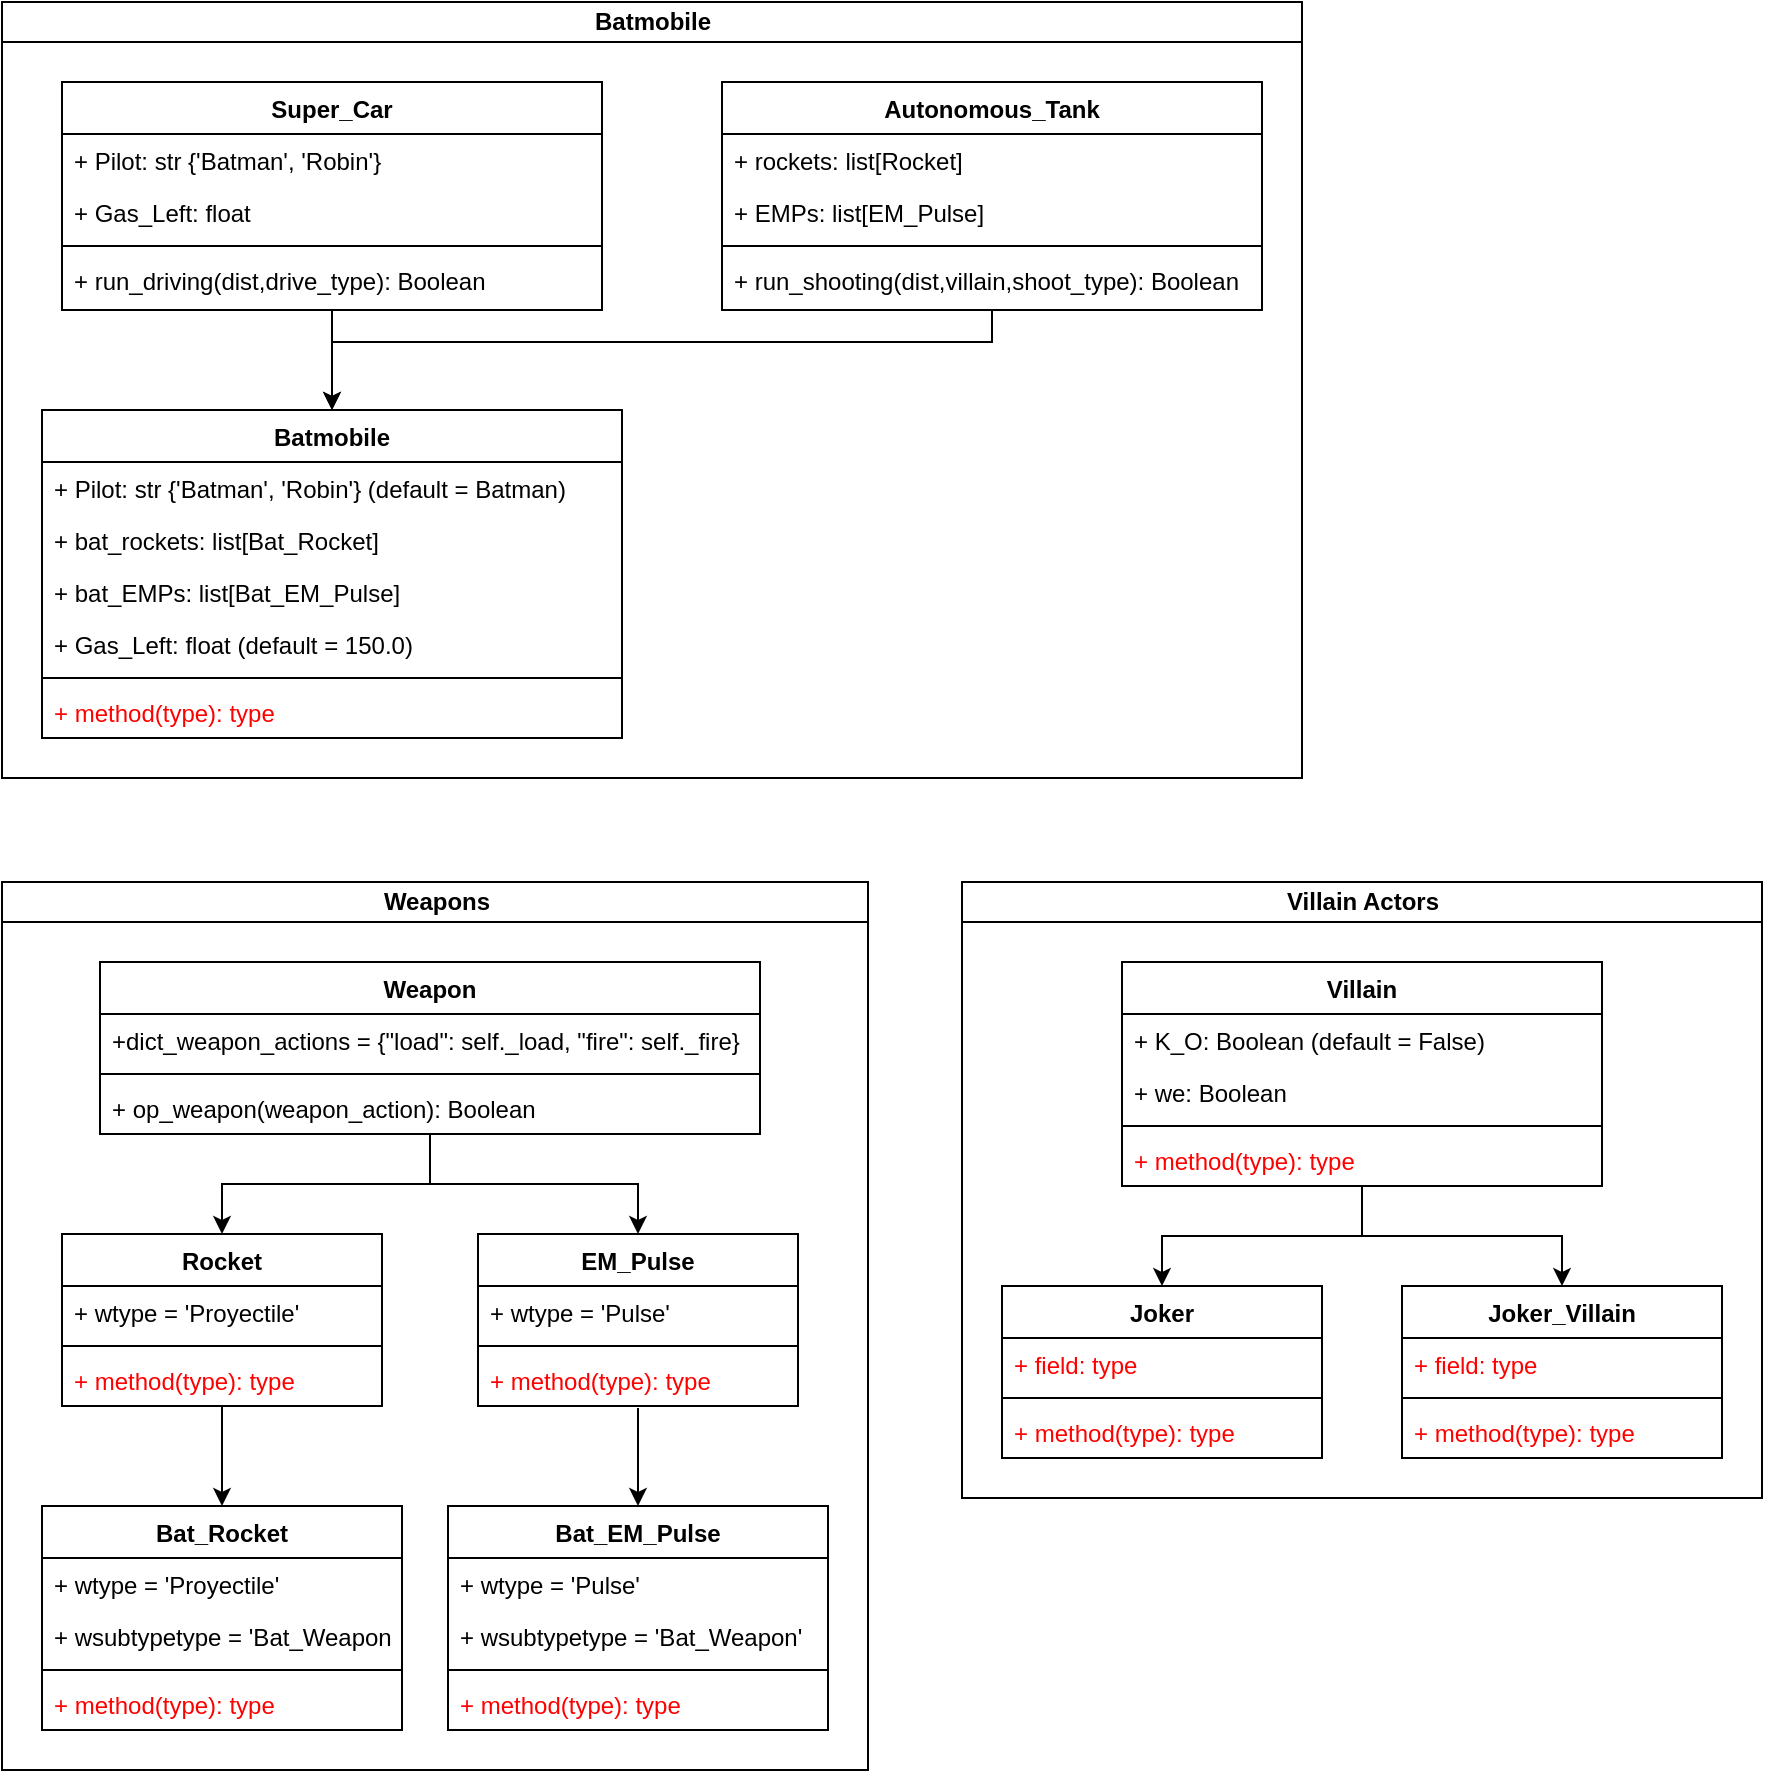 <mxfile version="13.7.9" type="device"><diagram id="ue3TGciQK1r15YZxMYVg" name="Page-1"><mxGraphModel dx="1086" dy="1135" grid="1" gridSize="10" guides="1" tooltips="1" connect="1" arrows="1" fold="1" page="1" pageScale="1" pageWidth="1169" pageHeight="827" math="0" shadow="0"><root><mxCell id="0"/><mxCell id="1" parent="0"/><mxCell id="WSijbBNQdoImx1uwd8uo-1" value="Villain Actors" style="swimlane;html=1;startSize=20;horizontal=1;childLayout=treeLayout;horizontalTree=0;resizable=0;containerType=tree;" parent="1" vertex="1"><mxGeometry x="560" y="480" width="400" height="308" as="geometry"/></mxCell><mxCell id="n3JSpxr0AJeAJsP76DQy-19" style="edgeStyle=orthogonalEdgeStyle;rounded=0;orthogonalLoop=1;jettySize=auto;html=1;entryX=0.5;entryY=0;entryDx=0;entryDy=0;" edge="1" parent="WSijbBNQdoImx1uwd8uo-1" source="ACzzGJFDkgYG3LNb6U-U-13" target="WSijbBNQdoImx1uwd8uo-76"><mxGeometry relative="1" as="geometry"/></mxCell><mxCell id="n3JSpxr0AJeAJsP76DQy-20" style="edgeStyle=orthogonalEdgeStyle;rounded=0;orthogonalLoop=1;jettySize=auto;html=1;" edge="1" parent="WSijbBNQdoImx1uwd8uo-1" source="ACzzGJFDkgYG3LNb6U-U-13" target="oelmLWVL9KXARIqWcuO6-8"><mxGeometry relative="1" as="geometry"/></mxCell><mxCell id="ACzzGJFDkgYG3LNb6U-U-13" value="Villain" style="swimlane;fontStyle=1;align=center;verticalAlign=top;childLayout=stackLayout;horizontal=1;startSize=26;horizontalStack=0;resizeParent=1;resizeParentMax=0;resizeLast=0;collapsible=1;marginBottom=0;" parent="WSijbBNQdoImx1uwd8uo-1" vertex="1"><mxGeometry x="80" y="40" width="240" height="112" as="geometry"/></mxCell><mxCell id="ACzzGJFDkgYG3LNb6U-U-19" value="+ K_O: Boolean (default = False)" style="text;strokeColor=none;fillColor=none;align=left;verticalAlign=top;spacingLeft=4;spacingRight=4;overflow=hidden;rotatable=0;points=[[0,0.5],[1,0.5]];portConstraint=eastwest;fontColor=#000000;labelBackgroundColor=#ffffff;" parent="ACzzGJFDkgYG3LNb6U-U-13" vertex="1"><mxGeometry y="26" width="240" height="26" as="geometry"/></mxCell><mxCell id="ACzzGJFDkgYG3LNb6U-U-14" value="+ we: Boolean" style="text;strokeColor=none;fillColor=none;align=left;verticalAlign=top;spacingLeft=4;spacingRight=4;overflow=hidden;rotatable=0;points=[[0,0.5],[1,0.5]];portConstraint=eastwest;fontColor=#000000;labelBackgroundColor=#ffffff;" parent="ACzzGJFDkgYG3LNb6U-U-13" vertex="1"><mxGeometry y="52" width="240" height="26" as="geometry"/></mxCell><mxCell id="ACzzGJFDkgYG3LNb6U-U-16" value="" style="line;strokeWidth=1;fillColor=none;align=left;verticalAlign=middle;spacingTop=-1;spacingLeft=3;spacingRight=3;rotatable=0;labelPosition=right;points=[];portConstraint=eastwest;" parent="ACzzGJFDkgYG3LNb6U-U-13" vertex="1"><mxGeometry y="78" width="240" height="8" as="geometry"/></mxCell><mxCell id="ACzzGJFDkgYG3LNb6U-U-17" value="+ method(type): type" style="text;strokeColor=none;fillColor=none;align=left;verticalAlign=top;spacingLeft=4;spacingRight=4;overflow=hidden;rotatable=0;points=[[0,0.5],[1,0.5]];portConstraint=eastwest;fontColor=#FF0000;" parent="ACzzGJFDkgYG3LNb6U-U-13" vertex="1"><mxGeometry y="86" width="240" height="26" as="geometry"/></mxCell><mxCell id="oelmLWVL9KXARIqWcuO6-8" value="Joker_Villain" style="swimlane;fontStyle=1;align=center;verticalAlign=top;childLayout=stackLayout;horizontal=1;startSize=26;horizontalStack=0;resizeParent=1;resizeParentMax=0;resizeLast=0;collapsible=1;marginBottom=0;" parent="WSijbBNQdoImx1uwd8uo-1" vertex="1"><mxGeometry x="220" y="202" width="160" height="86" as="geometry"/></mxCell><mxCell id="g_hPuF19gZwy0TG3r95c-6" value="+ field: type" style="text;strokeColor=none;fillColor=none;align=left;verticalAlign=top;spacingLeft=4;spacingRight=4;overflow=hidden;rotatable=0;points=[[0,0.5],[1,0.5]];portConstraint=eastwest;fontColor=#FF0000;" parent="oelmLWVL9KXARIqWcuO6-8" vertex="1"><mxGeometry y="26" width="160" height="26" as="geometry"/></mxCell><mxCell id="oelmLWVL9KXARIqWcuO6-11" value="" style="line;strokeWidth=1;fillColor=none;align=left;verticalAlign=middle;spacingTop=-1;spacingLeft=3;spacingRight=3;rotatable=0;labelPosition=right;points=[];portConstraint=eastwest;" parent="oelmLWVL9KXARIqWcuO6-8" vertex="1"><mxGeometry y="52" width="160" height="8" as="geometry"/></mxCell><mxCell id="oelmLWVL9KXARIqWcuO6-12" value="+ method(type): type" style="text;strokeColor=none;fillColor=none;align=left;verticalAlign=top;spacingLeft=4;spacingRight=4;overflow=hidden;rotatable=0;points=[[0,0.5],[1,0.5]];portConstraint=eastwest;fontColor=#FF0000;" parent="oelmLWVL9KXARIqWcuO6-8" vertex="1"><mxGeometry y="60" width="160" height="26" as="geometry"/></mxCell><mxCell id="WSijbBNQdoImx1uwd8uo-76" value="Joker" style="swimlane;fontStyle=1;align=center;verticalAlign=top;childLayout=stackLayout;horizontal=1;startSize=26;horizontalStack=0;resizeParent=1;resizeParentMax=0;resizeLast=0;collapsible=1;marginBottom=0;" parent="WSijbBNQdoImx1uwd8uo-1" vertex="1"><mxGeometry x="20" y="202" width="160" height="86" as="geometry"/></mxCell><mxCell id="g_hPuF19gZwy0TG3r95c-5" value="+ field: type" style="text;strokeColor=none;fillColor=none;align=left;verticalAlign=top;spacingLeft=4;spacingRight=4;overflow=hidden;rotatable=0;points=[[0,0.5],[1,0.5]];portConstraint=eastwest;fontColor=#FF0000;" parent="WSijbBNQdoImx1uwd8uo-76" vertex="1"><mxGeometry y="26" width="160" height="26" as="geometry"/></mxCell><mxCell id="WSijbBNQdoImx1uwd8uo-78" value="" style="line;strokeWidth=1;fillColor=none;align=left;verticalAlign=middle;spacingTop=-1;spacingLeft=3;spacingRight=3;rotatable=0;labelPosition=right;points=[];portConstraint=eastwest;" parent="WSijbBNQdoImx1uwd8uo-76" vertex="1"><mxGeometry y="52" width="160" height="8" as="geometry"/></mxCell><mxCell id="WSijbBNQdoImx1uwd8uo-79" value="+ method(type): type" style="text;strokeColor=none;fillColor=none;align=left;verticalAlign=top;spacingLeft=4;spacingRight=4;overflow=hidden;rotatable=0;points=[[0,0.5],[1,0.5]];portConstraint=eastwest;fontColor=#FF0000;" parent="WSijbBNQdoImx1uwd8uo-76" vertex="1"><mxGeometry y="60" width="160" height="26" as="geometry"/></mxCell><mxCell id="WSijbBNQdoImx1uwd8uo-7" value="Weapons" style="swimlane;html=1;startSize=20;horizontal=1;childLayout=treeLayout;horizontalTree=0;resizable=0;containerType=tree;" parent="1" vertex="1"><mxGeometry x="80" y="480" width="433" height="444" as="geometry"/></mxCell><mxCell id="n3JSpxr0AJeAJsP76DQy-13" style="edgeStyle=orthogonalEdgeStyle;rounded=0;orthogonalLoop=1;jettySize=auto;html=1;entryX=0.5;entryY=0;entryDx=0;entryDy=0;" edge="1" parent="WSijbBNQdoImx1uwd8uo-7" source="ACzzGJFDkgYG3LNb6U-U-9" target="WSijbBNQdoImx1uwd8uo-65"><mxGeometry relative="1" as="geometry"/></mxCell><mxCell id="n3JSpxr0AJeAJsP76DQy-14" style="edgeStyle=orthogonalEdgeStyle;rounded=0;orthogonalLoop=1;jettySize=auto;html=1;entryX=0.5;entryY=0;entryDx=0;entryDy=0;" edge="1" parent="WSijbBNQdoImx1uwd8uo-7" source="ACzzGJFDkgYG3LNb6U-U-9" target="WSijbBNQdoImx1uwd8uo-69"><mxGeometry relative="1" as="geometry"/></mxCell><mxCell id="ACzzGJFDkgYG3LNb6U-U-9" value="Weapon" style="swimlane;fontStyle=1;align=center;verticalAlign=top;childLayout=stackLayout;horizontal=1;startSize=26;horizontalStack=0;resizeParent=1;resizeParentMax=0;resizeLast=0;collapsible=1;marginBottom=0;" parent="WSijbBNQdoImx1uwd8uo-7" vertex="1"><mxGeometry x="49" y="40" width="330" height="86" as="geometry"/></mxCell><mxCell id="ACzzGJFDkgYG3LNb6U-U-10" value="+dict_weapon_actions = {&quot;load&quot;: self._load, &quot;fire&quot;: self._fire}" style="text;strokeColor=none;fillColor=none;align=left;verticalAlign=top;spacingLeft=4;spacingRight=4;overflow=hidden;rotatable=0;points=[[0,0.5],[1,0.5]];portConstraint=eastwest;" parent="ACzzGJFDkgYG3LNb6U-U-9" vertex="1"><mxGeometry y="26" width="330" height="26" as="geometry"/></mxCell><mxCell id="ACzzGJFDkgYG3LNb6U-U-11" value="" style="line;strokeWidth=1;fillColor=none;align=left;verticalAlign=middle;spacingTop=-1;spacingLeft=3;spacingRight=3;rotatable=0;labelPosition=right;points=[];portConstraint=eastwest;" parent="ACzzGJFDkgYG3LNb6U-U-9" vertex="1"><mxGeometry y="52" width="330" height="8" as="geometry"/></mxCell><mxCell id="ACzzGJFDkgYG3LNb6U-U-12" value="+ op_weapon(weapon_action): Boolean" style="text;strokeColor=none;fillColor=none;align=left;verticalAlign=top;spacingLeft=4;spacingRight=4;overflow=hidden;rotatable=0;points=[[0,0.5],[1,0.5]];portConstraint=eastwest;" parent="ACzzGJFDkgYG3LNb6U-U-9" vertex="1"><mxGeometry y="60" width="330" height="26" as="geometry"/></mxCell><mxCell id="n3JSpxr0AJeAJsP76DQy-12" style="edgeStyle=orthogonalEdgeStyle;rounded=0;orthogonalLoop=1;jettySize=auto;html=1;entryX=0.5;entryY=0;entryDx=0;entryDy=0;" edge="1" parent="WSijbBNQdoImx1uwd8uo-7" source="WSijbBNQdoImx1uwd8uo-65" target="ACzzGJFDkgYG3LNb6U-U-5"><mxGeometry relative="1" as="geometry"/></mxCell><mxCell id="WSijbBNQdoImx1uwd8uo-65" value="Rocket" style="swimlane;fontStyle=1;align=center;verticalAlign=top;childLayout=stackLayout;horizontal=1;startSize=26;horizontalStack=0;resizeParent=1;resizeParentMax=0;resizeLast=0;collapsible=1;marginBottom=0;" parent="WSijbBNQdoImx1uwd8uo-7" vertex="1"><mxGeometry x="30" y="176" width="160" height="86" as="geometry"/></mxCell><mxCell id="WSijbBNQdoImx1uwd8uo-66" value="+ wtype = 'Proyectile'" style="text;strokeColor=none;fillColor=none;align=left;verticalAlign=top;spacingLeft=4;spacingRight=4;overflow=hidden;rotatable=0;points=[[0,0.5],[1,0.5]];portConstraint=eastwest;" parent="WSijbBNQdoImx1uwd8uo-65" vertex="1"><mxGeometry y="26" width="160" height="26" as="geometry"/></mxCell><mxCell id="WSijbBNQdoImx1uwd8uo-67" value="" style="line;strokeWidth=1;fillColor=none;align=left;verticalAlign=middle;spacingTop=-1;spacingLeft=3;spacingRight=3;rotatable=0;labelPosition=right;points=[];portConstraint=eastwest;" parent="WSijbBNQdoImx1uwd8uo-65" vertex="1"><mxGeometry y="52" width="160" height="8" as="geometry"/></mxCell><mxCell id="g_hPuF19gZwy0TG3r95c-3" value="+ method(type): type" style="text;strokeColor=none;fillColor=none;align=left;verticalAlign=top;spacingLeft=4;spacingRight=4;overflow=hidden;rotatable=0;points=[[0,0.5],[1,0.5]];portConstraint=eastwest;fontColor=#FF0000;" parent="WSijbBNQdoImx1uwd8uo-65" vertex="1"><mxGeometry y="60" width="160" height="26" as="geometry"/></mxCell><mxCell id="WSijbBNQdoImx1uwd8uo-69" value="EM_Pulse" style="swimlane;fontStyle=1;align=center;verticalAlign=top;childLayout=stackLayout;horizontal=1;startSize=26;horizontalStack=0;resizeParent=1;resizeParentMax=0;resizeLast=0;collapsible=1;marginBottom=0;" parent="WSijbBNQdoImx1uwd8uo-7" vertex="1"><mxGeometry x="238" y="176" width="160" height="86" as="geometry"/></mxCell><mxCell id="WSijbBNQdoImx1uwd8uo-70" value="+ wtype = 'Pulse'" style="text;strokeColor=none;fillColor=none;align=left;verticalAlign=top;spacingLeft=4;spacingRight=4;overflow=hidden;rotatable=0;points=[[0,0.5],[1,0.5]];portConstraint=eastwest;" parent="WSijbBNQdoImx1uwd8uo-69" vertex="1"><mxGeometry y="26" width="160" height="26" as="geometry"/></mxCell><mxCell id="WSijbBNQdoImx1uwd8uo-71" value="" style="line;strokeWidth=1;fillColor=none;align=left;verticalAlign=middle;spacingTop=-1;spacingLeft=3;spacingRight=3;rotatable=0;labelPosition=right;points=[];portConstraint=eastwest;" parent="WSijbBNQdoImx1uwd8uo-69" vertex="1"><mxGeometry y="52" width="160" height="8" as="geometry"/></mxCell><mxCell id="g_hPuF19gZwy0TG3r95c-4" value="+ method(type): type" style="text;strokeColor=none;fillColor=none;align=left;verticalAlign=top;spacingLeft=4;spacingRight=4;overflow=hidden;rotatable=0;points=[[0,0.5],[1,0.5]];portConstraint=eastwest;fontColor=#FF0000;" parent="WSijbBNQdoImx1uwd8uo-69" vertex="1"><mxGeometry y="60" width="160" height="26" as="geometry"/></mxCell><mxCell id="ACzzGJFDkgYG3LNb6U-U-1" value="Bat_EM_Pulse" style="swimlane;fontStyle=1;align=center;verticalAlign=top;childLayout=stackLayout;horizontal=1;startSize=26;horizontalStack=0;resizeParent=1;resizeParentMax=0;resizeLast=0;collapsible=1;marginBottom=0;" parent="WSijbBNQdoImx1uwd8uo-7" vertex="1"><mxGeometry x="223" y="312" width="190" height="112" as="geometry"/></mxCell><mxCell id="n3JSpxr0AJeAJsP76DQy-22" value="+ wtype = 'Pulse'" style="text;strokeColor=none;fillColor=none;align=left;verticalAlign=top;spacingLeft=4;spacingRight=4;overflow=hidden;rotatable=0;points=[[0,0.5],[1,0.5]];portConstraint=eastwest;" vertex="1" parent="ACzzGJFDkgYG3LNb6U-U-1"><mxGeometry y="26" width="190" height="26" as="geometry"/></mxCell><mxCell id="n3JSpxr0AJeAJsP76DQy-24" value="+ wsubtypetype = 'Bat_Weapon'" style="text;strokeColor=none;fillColor=none;align=left;verticalAlign=top;spacingLeft=4;spacingRight=4;overflow=hidden;rotatable=0;points=[[0,0.5],[1,0.5]];portConstraint=eastwest;" vertex="1" parent="ACzzGJFDkgYG3LNb6U-U-1"><mxGeometry y="52" width="190" height="26" as="geometry"/></mxCell><mxCell id="ACzzGJFDkgYG3LNb6U-U-3" value="" style="line;strokeWidth=1;fillColor=none;align=left;verticalAlign=middle;spacingTop=-1;spacingLeft=3;spacingRight=3;rotatable=0;labelPosition=right;points=[];portConstraint=eastwest;" parent="ACzzGJFDkgYG3LNb6U-U-1" vertex="1"><mxGeometry y="78" width="190" height="8" as="geometry"/></mxCell><mxCell id="g_hPuF19gZwy0TG3r95c-2" value="+ method(type): type" style="text;strokeColor=none;fillColor=none;align=left;verticalAlign=top;spacingLeft=4;spacingRight=4;overflow=hidden;rotatable=0;points=[[0,0.5],[1,0.5]];portConstraint=eastwest;fontColor=#FF0000;" parent="ACzzGJFDkgYG3LNb6U-U-1" vertex="1"><mxGeometry y="86" width="190" height="26" as="geometry"/></mxCell><mxCell id="ACzzGJFDkgYG3LNb6U-U-5" value="Bat_Rocket" style="swimlane;fontStyle=1;align=center;verticalAlign=top;childLayout=stackLayout;horizontal=1;startSize=26;horizontalStack=0;resizeParent=1;resizeParentMax=0;resizeLast=0;collapsible=1;marginBottom=0;" parent="WSijbBNQdoImx1uwd8uo-7" vertex="1"><mxGeometry x="20" y="312" width="180" height="112" as="geometry"/></mxCell><mxCell id="n3JSpxr0AJeAJsP76DQy-21" value="+ wtype = 'Proyectile'" style="text;strokeColor=none;fillColor=none;align=left;verticalAlign=top;spacingLeft=4;spacingRight=4;overflow=hidden;rotatable=0;points=[[0,0.5],[1,0.5]];portConstraint=eastwest;" vertex="1" parent="ACzzGJFDkgYG3LNb6U-U-5"><mxGeometry y="26" width="180" height="26" as="geometry"/></mxCell><mxCell id="n3JSpxr0AJeAJsP76DQy-23" value="+ wsubtypetype = 'Bat_Weapon'" style="text;strokeColor=none;fillColor=none;align=left;verticalAlign=top;spacingLeft=4;spacingRight=4;overflow=hidden;rotatable=0;points=[[0,0.5],[1,0.5]];portConstraint=eastwest;" vertex="1" parent="ACzzGJFDkgYG3LNb6U-U-5"><mxGeometry y="52" width="180" height="26" as="geometry"/></mxCell><mxCell id="ACzzGJFDkgYG3LNb6U-U-7" value="" style="line;strokeWidth=1;fillColor=none;align=left;verticalAlign=middle;spacingTop=-1;spacingLeft=3;spacingRight=3;rotatable=0;labelPosition=right;points=[];portConstraint=eastwest;" parent="ACzzGJFDkgYG3LNb6U-U-5" vertex="1"><mxGeometry y="78" width="180" height="8" as="geometry"/></mxCell><mxCell id="g_hPuF19gZwy0TG3r95c-1" value="+ method(type): type" style="text;strokeColor=none;fillColor=none;align=left;verticalAlign=top;spacingLeft=4;spacingRight=4;overflow=hidden;rotatable=0;points=[[0,0.5],[1,0.5]];portConstraint=eastwest;fontColor=#FF0000;" parent="ACzzGJFDkgYG3LNb6U-U-5" vertex="1"><mxGeometry y="86" width="180" height="26" as="geometry"/></mxCell><mxCell id="n3JSpxr0AJeAJsP76DQy-5" style="edgeStyle=orthogonalEdgeStyle;rounded=0;orthogonalLoop=1;jettySize=auto;html=1;exitX=0.5;exitY=1.038;exitDx=0;exitDy=0;exitPerimeter=0;entryX=0.5;entryY=0;entryDx=0;entryDy=0;" edge="1" parent="WSijbBNQdoImx1uwd8uo-7" source="g_hPuF19gZwy0TG3r95c-4" target="ACzzGJFDkgYG3LNb6U-U-1"><mxGeometry relative="1" as="geometry"/></mxCell><mxCell id="ku6yY0L1R4g43gwj--dk-27" value="Batmobile" style="swimlane;html=1;startSize=20;horizontal=1;childLayout=treeLayout;horizontalTree=0;resizable=0;containerType=tree;" parent="1" vertex="1"><mxGeometry x="80" y="40" width="650" height="388" as="geometry"/></mxCell><mxCell id="n3JSpxr0AJeAJsP76DQy-15" style="edgeStyle=orthogonalEdgeStyle;rounded=0;orthogonalLoop=1;jettySize=auto;html=1;" edge="1" parent="ku6yY0L1R4g43gwj--dk-27" source="ku6yY0L1R4g43gwj--dk-8" target="WSijbBNQdoImx1uwd8uo-51"><mxGeometry relative="1" as="geometry"/></mxCell><mxCell id="ku6yY0L1R4g43gwj--dk-8" value="Super_Car" style="swimlane;fontStyle=1;align=center;verticalAlign=top;childLayout=stackLayout;horizontal=1;startSize=26;horizontalStack=0;resizeParent=1;resizeParentMax=0;resizeLast=0;collapsible=1;marginBottom=0;" parent="ku6yY0L1R4g43gwj--dk-27" vertex="1"><mxGeometry x="30" y="40" width="270" height="114" as="geometry"><mxRectangle x="465" y="224" width="90" height="26" as="alternateBounds"/></mxGeometry></mxCell><mxCell id="ku6yY0L1R4g43gwj--dk-9" value="+ Pilot: str {'Batman', 'Robin'}" style="text;strokeColor=none;fillColor=none;align=left;verticalAlign=top;spacingLeft=4;spacingRight=4;overflow=hidden;rotatable=0;points=[[0,0.5],[1,0.5]];portConstraint=eastwest;fontStyle=0" parent="ku6yY0L1R4g43gwj--dk-8" vertex="1"><mxGeometry y="26" width="270" height="26" as="geometry"/></mxCell><mxCell id="ku6yY0L1R4g43gwj--dk-12" value="+ Gas_Left: float" style="text;strokeColor=none;fillColor=none;align=left;verticalAlign=top;spacingLeft=4;spacingRight=4;overflow=hidden;rotatable=0;points=[[0,0.5],[1,0.5]];portConstraint=eastwest;" parent="ku6yY0L1R4g43gwj--dk-8" vertex="1"><mxGeometry y="52" width="270" height="26" as="geometry"/></mxCell><mxCell id="ku6yY0L1R4g43gwj--dk-13" value="" style="line;strokeWidth=1;fillColor=none;align=left;verticalAlign=middle;spacingTop=-1;spacingLeft=3;spacingRight=3;rotatable=0;labelPosition=right;points=[];portConstraint=eastwest;" parent="ku6yY0L1R4g43gwj--dk-8" vertex="1"><mxGeometry y="78" width="270" height="8" as="geometry"/></mxCell><mxCell id="ku6yY0L1R4g43gwj--dk-14" value="+ run_driving(dist,drive_type): Boolean" style="text;strokeColor=none;fillColor=none;align=left;verticalAlign=top;spacingLeft=4;spacingRight=4;overflow=hidden;rotatable=0;points=[[0,0.5],[1,0.5]];portConstraint=eastwest;" parent="ku6yY0L1R4g43gwj--dk-8" vertex="1"><mxGeometry y="86" width="270" height="28" as="geometry"/></mxCell><mxCell id="n3JSpxr0AJeAJsP76DQy-16" style="edgeStyle=orthogonalEdgeStyle;rounded=0;orthogonalLoop=1;jettySize=auto;html=1;entryX=0.5;entryY=0;entryDx=0;entryDy=0;" edge="1" parent="ku6yY0L1R4g43gwj--dk-27" source="ku6yY0L1R4g43gwj--dk-16" target="WSijbBNQdoImx1uwd8uo-51"><mxGeometry relative="1" as="geometry"><Array as="points"><mxPoint x="495" y="170"/><mxPoint x="165" y="170"/></Array></mxGeometry></mxCell><mxCell id="ku6yY0L1R4g43gwj--dk-16" value="Autonomous_Tank" style="swimlane;fontStyle=1;align=center;verticalAlign=top;childLayout=stackLayout;horizontal=1;startSize=26;horizontalStack=0;resizeParent=1;resizeParentMax=0;resizeLast=0;collapsible=1;marginBottom=0;" parent="ku6yY0L1R4g43gwj--dk-27" vertex="1"><mxGeometry x="360" y="40" width="270" height="114" as="geometry"><mxRectangle x="465" y="224" width="90" height="26" as="alternateBounds"/></mxGeometry></mxCell><mxCell id="ku6yY0L1R4g43gwj--dk-17" value="+ rockets: list[Rocket]" style="text;strokeColor=none;fillColor=none;align=left;verticalAlign=top;spacingLeft=4;spacingRight=4;overflow=hidden;rotatable=0;points=[[0,0.5],[1,0.5]];portConstraint=eastwest;fontStyle=0" parent="ku6yY0L1R4g43gwj--dk-16" vertex="1"><mxGeometry y="26" width="270" height="26" as="geometry"/></mxCell><mxCell id="ku6yY0L1R4g43gwj--dk-18" value="+ EMPs: list[EM_Pulse]" style="text;strokeColor=none;fillColor=none;align=left;verticalAlign=top;spacingLeft=4;spacingRight=4;overflow=hidden;rotatable=0;points=[[0,0.5],[1,0.5]];portConstraint=eastwest;" parent="ku6yY0L1R4g43gwj--dk-16" vertex="1"><mxGeometry y="52" width="270" height="26" as="geometry"/></mxCell><mxCell id="ku6yY0L1R4g43gwj--dk-19" value="" style="line;strokeWidth=1;fillColor=none;align=left;verticalAlign=middle;spacingTop=-1;spacingLeft=3;spacingRight=3;rotatable=0;labelPosition=right;points=[];portConstraint=eastwest;" parent="ku6yY0L1R4g43gwj--dk-16" vertex="1"><mxGeometry y="78" width="270" height="8" as="geometry"/></mxCell><mxCell id="ku6yY0L1R4g43gwj--dk-20" value="+ run_shooting(dist,villain,shoot_type): Boolean" style="text;strokeColor=none;fillColor=none;align=left;verticalAlign=top;spacingLeft=4;spacingRight=4;overflow=hidden;rotatable=0;points=[[0,0.5],[1,0.5]];portConstraint=eastwest;" parent="ku6yY0L1R4g43gwj--dk-16" vertex="1"><mxGeometry y="86" width="270" height="28" as="geometry"/></mxCell><mxCell id="WSijbBNQdoImx1uwd8uo-51" value="Batmobile" style="swimlane;fontStyle=1;align=center;verticalAlign=top;childLayout=stackLayout;horizontal=1;startSize=26;horizontalStack=0;resizeParent=1;resizeParentMax=0;resizeLast=0;collapsible=1;marginBottom=0;" parent="ku6yY0L1R4g43gwj--dk-27" vertex="1"><mxGeometry x="20" y="204" width="290" height="164" as="geometry"><mxRectangle x="465" y="224" width="90" height="26" as="alternateBounds"/></mxGeometry></mxCell><mxCell id="WSijbBNQdoImx1uwd8uo-52" value="+ Pilot: str {'Batman', 'Robin'} (default = Batman)" style="text;strokeColor=none;fillColor=none;align=left;verticalAlign=top;spacingLeft=4;spacingRight=4;overflow=hidden;rotatable=0;points=[[0,0.5],[1,0.5]];portConstraint=eastwest;fontStyle=0" parent="WSijbBNQdoImx1uwd8uo-51" vertex="1"><mxGeometry y="26" width="290" height="26" as="geometry"/></mxCell><mxCell id="WSijbBNQdoImx1uwd8uo-87" value="+ bat_rockets: list[Bat_Rocket]" style="text;strokeColor=none;fillColor=none;align=left;verticalAlign=top;spacingLeft=4;spacingRight=4;overflow=hidden;rotatable=0;points=[[0,0.5],[1,0.5]];portConstraint=eastwest;" parent="WSijbBNQdoImx1uwd8uo-51" vertex="1"><mxGeometry y="52" width="290" height="26" as="geometry"/></mxCell><mxCell id="WSijbBNQdoImx1uwd8uo-88" value="+ bat_EMPs: list[Bat_EM_Pulse]" style="text;strokeColor=none;fillColor=none;align=left;verticalAlign=top;spacingLeft=4;spacingRight=4;overflow=hidden;rotatable=0;points=[[0,0.5],[1,0.5]];portConstraint=eastwest;" parent="WSijbBNQdoImx1uwd8uo-51" vertex="1"><mxGeometry y="78" width="290" height="26" as="geometry"/></mxCell><mxCell id="WSijbBNQdoImx1uwd8uo-90" value="+ Gas_Left: float (default = 150.0)" style="text;strokeColor=none;fillColor=none;align=left;verticalAlign=top;spacingLeft=4;spacingRight=4;overflow=hidden;rotatable=0;points=[[0,0.5],[1,0.5]];portConstraint=eastwest;" parent="WSijbBNQdoImx1uwd8uo-51" vertex="1"><mxGeometry y="104" width="290" height="26" as="geometry"/></mxCell><mxCell id="WSijbBNQdoImx1uwd8uo-53" value="" style="line;strokeWidth=1;fillColor=none;align=left;verticalAlign=middle;spacingTop=-1;spacingLeft=3;spacingRight=3;rotatable=0;labelPosition=right;points=[];portConstraint=eastwest;" parent="WSijbBNQdoImx1uwd8uo-51" vertex="1"><mxGeometry y="130" width="290" height="8" as="geometry"/></mxCell><mxCell id="g_hPuF19gZwy0TG3r95c-7" value="+ method(type): type" style="text;strokeColor=none;fillColor=none;align=left;verticalAlign=top;spacingLeft=4;spacingRight=4;overflow=hidden;rotatable=0;points=[[0,0.5],[1,0.5]];portConstraint=eastwest;fontColor=#FF0000;" parent="WSijbBNQdoImx1uwd8uo-51" vertex="1"><mxGeometry y="138" width="290" height="26" as="geometry"/></mxCell></root></mxGraphModel></diagram></mxfile>